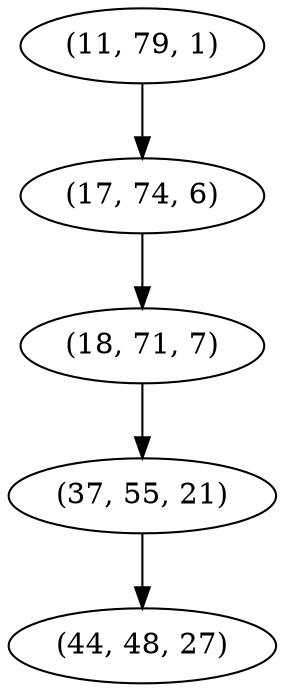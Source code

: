 digraph tree {
    "(11, 79, 1)";
    "(17, 74, 6)";
    "(18, 71, 7)";
    "(37, 55, 21)";
    "(44, 48, 27)";
    "(11, 79, 1)" -> "(17, 74, 6)";
    "(17, 74, 6)" -> "(18, 71, 7)";
    "(18, 71, 7)" -> "(37, 55, 21)";
    "(37, 55, 21)" -> "(44, 48, 27)";
}
